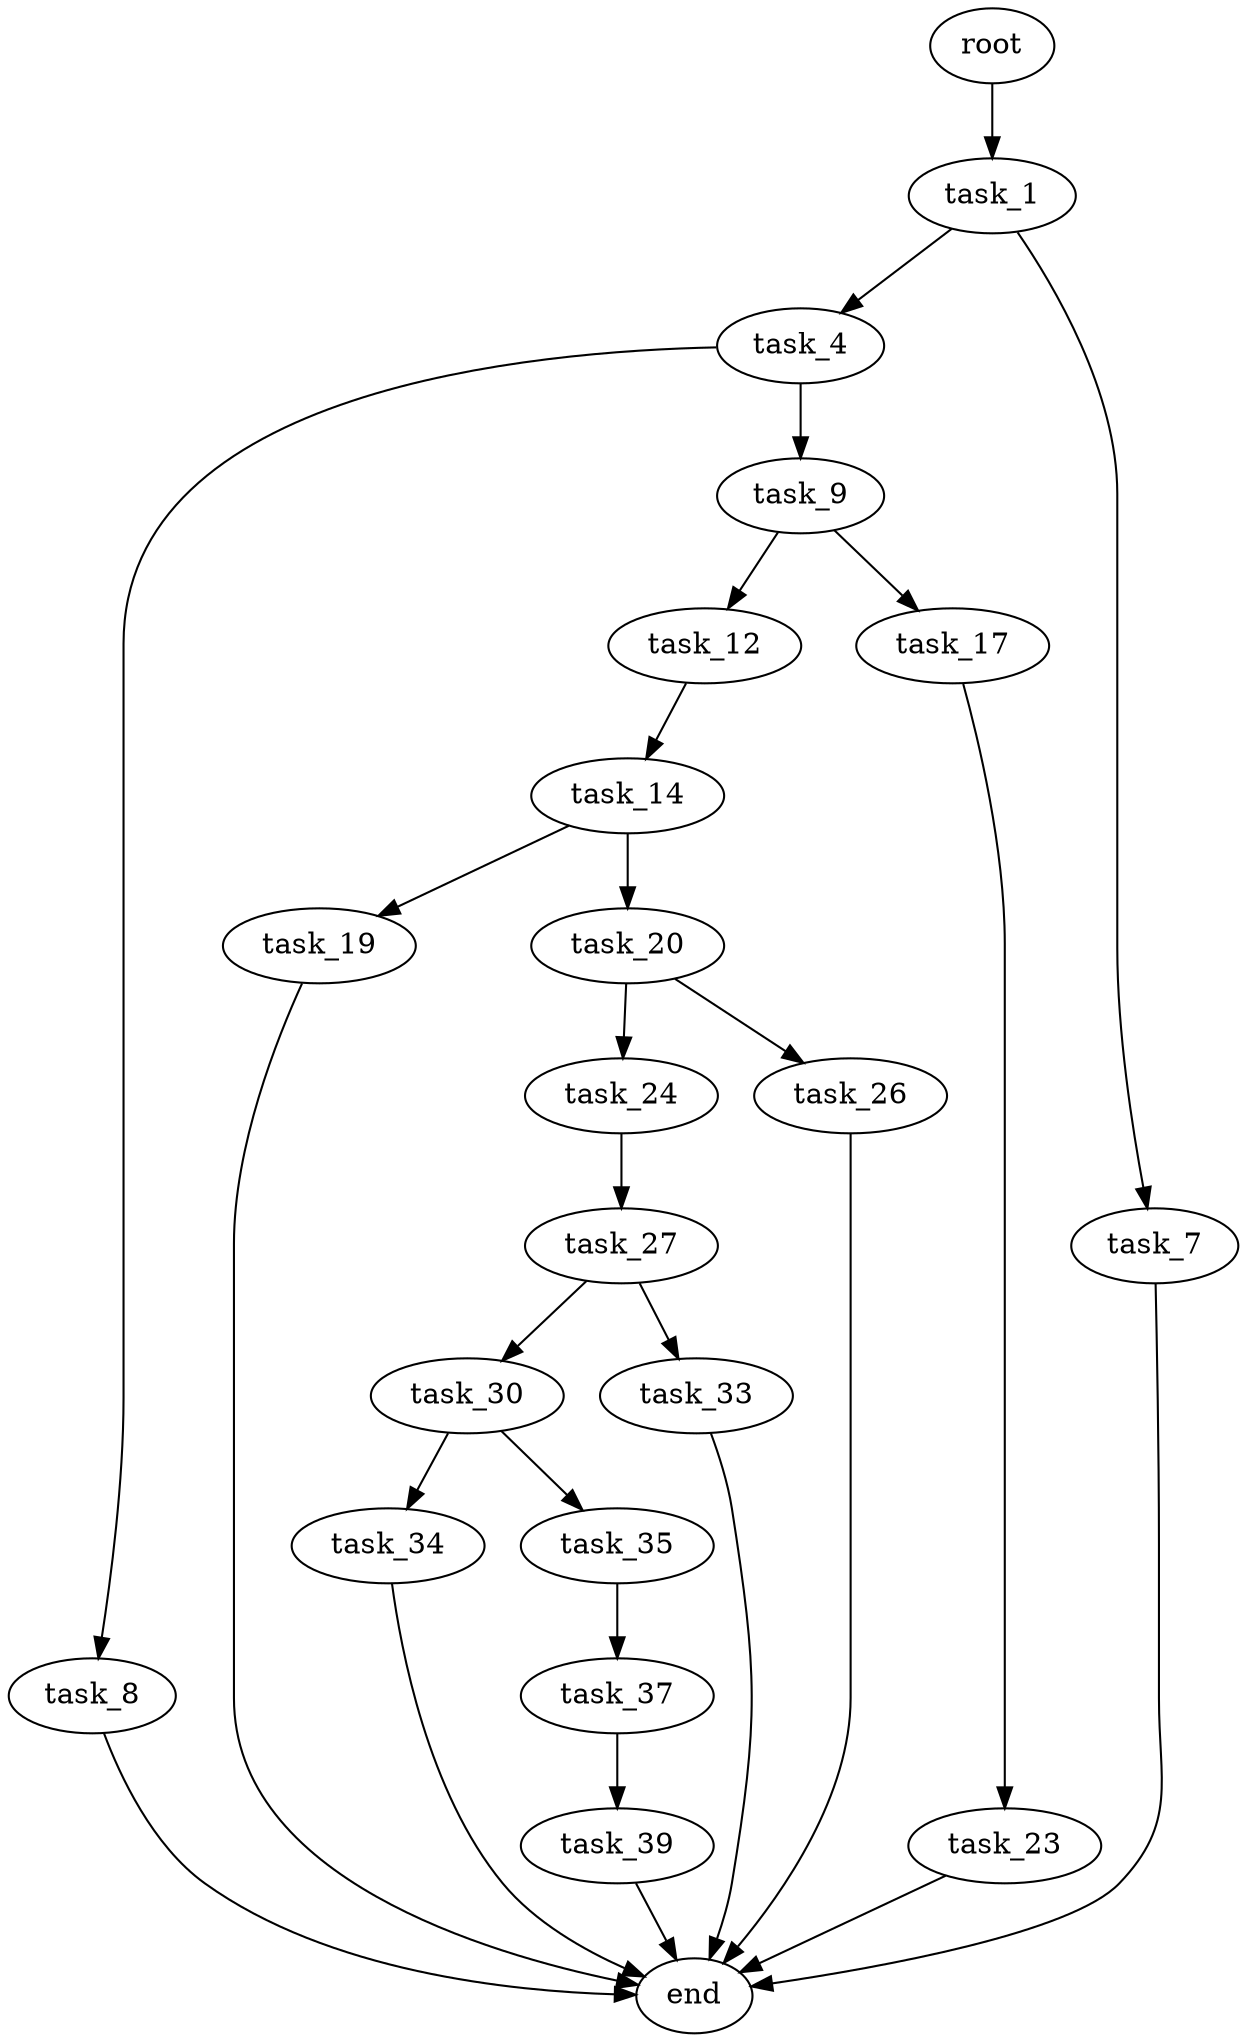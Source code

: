 digraph G {
  root [size="0.000000"];
  task_1 [size="26005874573.000000"];
  task_4 [size="9263512419.000000"];
  task_7 [size="32546709544.000000"];
  task_8 [size="12880866875.000000"];
  task_9 [size="549755813888.000000"];
  end [size="0.000000"];
  task_12 [size="8589934592.000000"];
  task_17 [size="134148543588.000000"];
  task_14 [size="81979369740.000000"];
  task_19 [size="1199043782311.000000"];
  task_20 [size="6533592570.000000"];
  task_23 [size="6150783373.000000"];
  task_24 [size="28991029248.000000"];
  task_26 [size="782757789696.000000"];
  task_27 [size="8016000335.000000"];
  task_30 [size="9567316498.000000"];
  task_33 [size="6500394592.000000"];
  task_34 [size="782757789696.000000"];
  task_35 [size="782757789696.000000"];
  task_37 [size="11591245270.000000"];
  task_39 [size="22386709542.000000"];

  root -> task_1 [size="1.000000"];
  task_1 -> task_4 [size="33554432.000000"];
  task_1 -> task_7 [size="33554432.000000"];
  task_4 -> task_8 [size="301989888.000000"];
  task_4 -> task_9 [size="301989888.000000"];
  task_7 -> end [size="1.000000"];
  task_8 -> end [size="1.000000"];
  task_9 -> task_12 [size="536870912.000000"];
  task_9 -> task_17 [size="536870912.000000"];
  task_12 -> task_14 [size="33554432.000000"];
  task_17 -> task_23 [size="134217728.000000"];
  task_14 -> task_19 [size="301989888.000000"];
  task_14 -> task_20 [size="301989888.000000"];
  task_19 -> end [size="1.000000"];
  task_20 -> task_24 [size="134217728.000000"];
  task_20 -> task_26 [size="134217728.000000"];
  task_23 -> end [size="1.000000"];
  task_24 -> task_27 [size="75497472.000000"];
  task_26 -> end [size="1.000000"];
  task_27 -> task_30 [size="679477248.000000"];
  task_27 -> task_33 [size="679477248.000000"];
  task_30 -> task_34 [size="679477248.000000"];
  task_30 -> task_35 [size="679477248.000000"];
  task_33 -> end [size="1.000000"];
  task_34 -> end [size="1.000000"];
  task_35 -> task_37 [size="679477248.000000"];
  task_37 -> task_39 [size="301989888.000000"];
  task_39 -> end [size="1.000000"];
}

